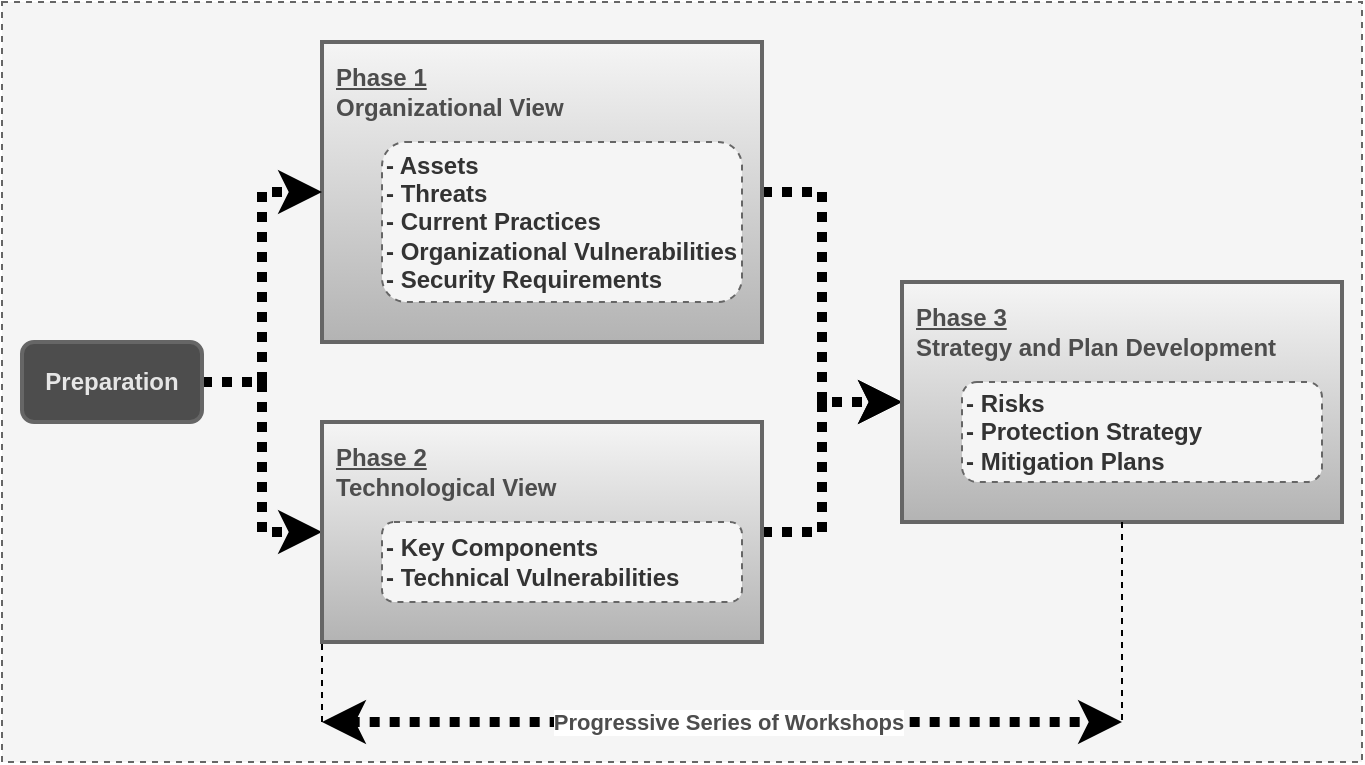 <mxfile version="20.2.3" type="device" pages="2"><diagram id="HIpmNiyCVL2CLUTr3ppf" name="Page-1"><mxGraphModel dx="715" dy="565" grid="1" gridSize="10" guides="1" tooltips="1" connect="1" arrows="1" fold="1" page="1" pageScale="1" pageWidth="850" pageHeight="1100" math="0" shadow="0"><root><mxCell id="0"/><mxCell id="1" parent="0"/><mxCell id="91ESgQAPSv1WnsqngVbb-24" value="" style="rounded=0;whiteSpace=wrap;html=1;dashed=1;strokeWidth=1;fillColor=#f5f5f5;strokeColor=#666666;fontColor=#333333;" vertex="1" parent="1"><mxGeometry x="100" y="100" width="680" height="380" as="geometry"/></mxCell><mxCell id="91ESgQAPSv1WnsqngVbb-16" style="edgeStyle=orthogonalEdgeStyle;rounded=0;orthogonalLoop=1;jettySize=auto;html=1;exitX=1;exitY=0.5;exitDx=0;exitDy=0;entryX=0;entryY=0.5;entryDx=0;entryDy=0;dashed=1;dashPattern=1 1;fontColor=#4D4D4D;strokeWidth=5;" edge="1" parent="1" source="91ESgQAPSv1WnsqngVbb-7" target="91ESgQAPSv1WnsqngVbb-11"><mxGeometry relative="1" as="geometry"><Array as="points"><mxPoint x="510" y="195"/><mxPoint x="510" y="300"/></Array></mxGeometry></mxCell><mxCell id="91ESgQAPSv1WnsqngVbb-7" value="" style="rounded=0;whiteSpace=wrap;html=1;strokeWidth=2;fillColor=#f5f5f5;strokeColor=#666666;gradientColor=#b3b3b3;" vertex="1" parent="1"><mxGeometry x="260" y="120" width="220" height="150" as="geometry"/></mxCell><mxCell id="91ESgQAPSv1WnsqngVbb-14" style="edgeStyle=orthogonalEdgeStyle;rounded=0;orthogonalLoop=1;jettySize=auto;html=1;exitX=1;exitY=0.5;exitDx=0;exitDy=0;entryX=0;entryY=0.5;entryDx=0;entryDy=0;fontColor=#4D4D4D;strokeWidth=5;dashed=1;dashPattern=1 1;" edge="1" parent="1" source="91ESgQAPSv1WnsqngVbb-1" target="91ESgQAPSv1WnsqngVbb-7"><mxGeometry relative="1" as="geometry"/></mxCell><mxCell id="91ESgQAPSv1WnsqngVbb-15" style="edgeStyle=orthogonalEdgeStyle;rounded=0;orthogonalLoop=1;jettySize=auto;html=1;exitX=1;exitY=0.5;exitDx=0;exitDy=0;entryX=0;entryY=0.5;entryDx=0;entryDy=0;dashed=1;dashPattern=1 1;fontColor=#4D4D4D;strokeWidth=5;" edge="1" parent="1" source="91ESgQAPSv1WnsqngVbb-1" target="91ESgQAPSv1WnsqngVbb-8"><mxGeometry relative="1" as="geometry"/></mxCell><mxCell id="91ESgQAPSv1WnsqngVbb-1" value="&lt;b&gt;&lt;font color=&quot;#e6e6e6&quot;&gt;Preparation&lt;/font&gt;&lt;/b&gt;" style="rounded=1;whiteSpace=wrap;html=1;fillColor=#4D4D4D;fontColor=#333333;strokeColor=#666666;strokeWidth=2;" vertex="1" parent="1"><mxGeometry x="110" y="270" width="90" height="40" as="geometry"/></mxCell><mxCell id="91ESgQAPSv1WnsqngVbb-5" value="&lt;b&gt;- Assets&lt;br&gt;- Threats&lt;br&gt;- Current Practices&lt;br&gt;- Organizational Vulnerabilities&lt;br&gt;- Security Requirements&lt;/b&gt;" style="rounded=1;whiteSpace=wrap;html=1;fontColor=#333333;fillColor=#f5f5f5;strokeColor=#666666;strokeWidth=1;align=left;dashed=1;" vertex="1" parent="1"><mxGeometry x="290" y="170" width="180" height="80" as="geometry"/></mxCell><mxCell id="91ESgQAPSv1WnsqngVbb-6" value="&lt;font color=&quot;#4d4d4d&quot;&gt;&lt;b&gt;&lt;u&gt;Phase 1&lt;/u&gt;&lt;br&gt;&lt;div style=&quot;&quot;&gt;&lt;div style=&quot;&quot;&gt;&lt;b&gt;&lt;div style=&quot;display: inline !important;&quot;&gt;&lt;b&gt;Organizational View&lt;/b&gt;&lt;/div&gt;&lt;/b&gt;&lt;/div&gt;&lt;/div&gt;&lt;/b&gt;&lt;/font&gt;" style="text;html=1;strokeColor=none;fillColor=none;align=left;verticalAlign=middle;whiteSpace=wrap;rounded=0;fontColor=#E6E6E6;" vertex="1" parent="1"><mxGeometry x="265" y="130" width="160" height="30" as="geometry"/></mxCell><mxCell id="91ESgQAPSv1WnsqngVbb-17" style="edgeStyle=orthogonalEdgeStyle;rounded=0;orthogonalLoop=1;jettySize=auto;html=1;exitX=1;exitY=0.5;exitDx=0;exitDy=0;dashed=1;dashPattern=1 1;fontColor=#4D4D4D;strokeWidth=5;" edge="1" parent="1" source="91ESgQAPSv1WnsqngVbb-8"><mxGeometry relative="1" as="geometry"><mxPoint x="550" y="300" as="targetPoint"/><Array as="points"><mxPoint x="510" y="365"/><mxPoint x="510" y="300"/></Array></mxGeometry></mxCell><mxCell id="91ESgQAPSv1WnsqngVbb-8" value="" style="rounded=0;whiteSpace=wrap;html=1;strokeWidth=2;fillColor=#f5f5f5;strokeColor=#666666;gradientColor=#b3b3b3;" vertex="1" parent="1"><mxGeometry x="260" y="310" width="220" height="110" as="geometry"/></mxCell><mxCell id="91ESgQAPSv1WnsqngVbb-9" value="&lt;b&gt;- Key Components&lt;br&gt;- Technical Vulnerabilities&lt;/b&gt;" style="rounded=1;whiteSpace=wrap;html=1;fontColor=#333333;fillColor=#f5f5f5;strokeColor=#666666;strokeWidth=1;align=left;dashed=1;" vertex="1" parent="1"><mxGeometry x="290" y="360" width="180" height="40" as="geometry"/></mxCell><mxCell id="91ESgQAPSv1WnsqngVbb-10" value="&lt;font color=&quot;#4d4d4d&quot;&gt;&lt;b&gt;&lt;u&gt;Phase 2&lt;/u&gt;&lt;br&gt;&lt;div style=&quot;&quot;&gt;&lt;div style=&quot;&quot;&gt;Technological View&lt;/div&gt;&lt;/div&gt;&lt;/b&gt;&lt;/font&gt;" style="text;html=1;strokeColor=none;fillColor=none;align=left;verticalAlign=middle;whiteSpace=wrap;rounded=0;fontColor=#E6E6E6;" vertex="1" parent="1"><mxGeometry x="265" y="320" width="160" height="30" as="geometry"/></mxCell><mxCell id="91ESgQAPSv1WnsqngVbb-11" value="" style="rounded=0;whiteSpace=wrap;html=1;strokeWidth=2;fillColor=#f5f5f5;strokeColor=#666666;gradientColor=#b3b3b3;" vertex="1" parent="1"><mxGeometry x="550" y="240" width="220" height="120" as="geometry"/></mxCell><mxCell id="91ESgQAPSv1WnsqngVbb-12" value="&lt;b&gt;- Risks&lt;br&gt;- Protection Strategy&lt;br&gt;- Mitigation Plans&lt;/b&gt;" style="rounded=1;whiteSpace=wrap;html=1;fontColor=#333333;fillColor=#f5f5f5;strokeColor=#666666;strokeWidth=1;align=left;dashed=1;" vertex="1" parent="1"><mxGeometry x="580" y="290" width="180" height="50" as="geometry"/></mxCell><mxCell id="91ESgQAPSv1WnsqngVbb-13" value="&lt;font color=&quot;#4d4d4d&quot;&gt;&lt;b&gt;&lt;u&gt;Phase 3&lt;/u&gt;&lt;br&gt;&lt;div style=&quot;&quot;&gt;&lt;div style=&quot;&quot;&gt;Strategy and Plan Development&lt;/div&gt;&lt;/div&gt;&lt;/b&gt;&lt;/font&gt;" style="text;html=1;strokeColor=none;fillColor=none;align=left;verticalAlign=middle;whiteSpace=wrap;rounded=0;fontColor=#E6E6E6;" vertex="1" parent="1"><mxGeometry x="555" y="250" width="195" height="30" as="geometry"/></mxCell><mxCell id="91ESgQAPSv1WnsqngVbb-20" value="" style="endArrow=classic;startArrow=classic;html=1;rounded=0;dashed=1;dashPattern=1 1;fontColor=#4D4D4D;strokeWidth=5;" edge="1" parent="1"><mxGeometry width="50" height="50" relative="1" as="geometry"><mxPoint x="260" y="460" as="sourcePoint"/><mxPoint x="660" y="460" as="targetPoint"/></mxGeometry></mxCell><mxCell id="91ESgQAPSv1WnsqngVbb-21" value="&lt;b&gt;Progressive Series of Workshops&lt;/b&gt;" style="edgeLabel;html=1;align=center;verticalAlign=middle;resizable=0;points=[];fontColor=#4D4D4D;" vertex="1" connectable="0" parent="1"><mxGeometry x="462.333" y="460" as="geometry"/></mxCell><mxCell id="91ESgQAPSv1WnsqngVbb-22" value="" style="endArrow=none;dashed=1;html=1;rounded=0;fontColor=#4D4D4D;strokeWidth=1;entryX=0;entryY=1;entryDx=0;entryDy=0;" edge="1" parent="1" target="91ESgQAPSv1WnsqngVbb-8"><mxGeometry width="50" height="50" relative="1" as="geometry"><mxPoint x="260" y="460" as="sourcePoint"/><mxPoint x="220" y="500" as="targetPoint"/></mxGeometry></mxCell><mxCell id="91ESgQAPSv1WnsqngVbb-23" value="" style="endArrow=none;dashed=1;html=1;rounded=0;fontColor=#4D4D4D;strokeWidth=1;exitX=0.5;exitY=1;exitDx=0;exitDy=0;" edge="1" parent="1" source="91ESgQAPSv1WnsqngVbb-11"><mxGeometry width="50" height="50" relative="1" as="geometry"><mxPoint x="630" y="430" as="sourcePoint"/><mxPoint x="660" y="460" as="targetPoint"/></mxGeometry></mxCell></root></mxGraphModel></diagram><diagram id="BoagPnZCwqqwnadGSS0x" name="Page-2"><mxGraphModel dx="715" dy="565" grid="1" gridSize="10" guides="1" tooltips="1" connect="1" arrows="1" fold="1" page="1" pageScale="1" pageWidth="850" pageHeight="1100" math="0" shadow="0"><root><mxCell id="0"/><mxCell id="1" parent="0"/><mxCell id="lRbdgJmKms1uGbrhG3uz-23" value="" style="rounded=0;whiteSpace=wrap;html=1;fontColor=#333333;strokeWidth=0;fillColor=#f5f5f5;strokeColor=#666666;" vertex="1" parent="1"><mxGeometry x="200" y="120" width="490" height="420" as="geometry"/></mxCell><mxCell id="lRbdgJmKms1uGbrhG3uz-10" style="edgeStyle=orthogonalEdgeStyle;rounded=0;orthogonalLoop=1;jettySize=auto;html=1;exitX=1;exitY=0.5;exitDx=0;exitDy=0;entryX=0;entryY=0.5;entryDx=0;entryDy=0;fontColor=#4D4D4D;strokeWidth=2;" edge="1" parent="1" source="lRbdgJmKms1uGbrhG3uz-1" target="lRbdgJmKms1uGbrhG3uz-2"><mxGeometry relative="1" as="geometry"/></mxCell><mxCell id="lRbdgJmKms1uGbrhG3uz-1" value="&lt;b&gt;&lt;u&gt;Step 1&lt;/u&gt;&lt;br&gt;Establish Risk Measurement Criteria&lt;/b&gt;" style="rounded=1;whiteSpace=wrap;html=1;fontColor=#333333;strokeWidth=2;fillColor=#E6E6E6;strokeColor=#666666;" vertex="1" parent="1"><mxGeometry x="210" y="200" width="90" height="90" as="geometry"/></mxCell><mxCell id="lRbdgJmKms1uGbrhG3uz-11" style="edgeStyle=orthogonalEdgeStyle;rounded=0;orthogonalLoop=1;jettySize=auto;html=1;exitX=0.5;exitY=1;exitDx=0;exitDy=0;entryX=0.5;entryY=0;entryDx=0;entryDy=0;fontColor=#4D4D4D;strokeWidth=2;" edge="1" parent="1" source="lRbdgJmKms1uGbrhG3uz-2" target="lRbdgJmKms1uGbrhG3uz-3"><mxGeometry relative="1" as="geometry"/></mxCell><mxCell id="lRbdgJmKms1uGbrhG3uz-2" value="&lt;b&gt;&lt;u&gt;Step 2&lt;/u&gt;&lt;br&gt;Develop Information Asset Profile&lt;/b&gt;" style="rounded=1;whiteSpace=wrap;html=1;fontColor=#333333;strokeWidth=2;fillColor=#E6E6E6;strokeColor=#666666;" vertex="1" parent="1"><mxGeometry x="335" y="200" width="90" height="90" as="geometry"/></mxCell><mxCell id="lRbdgJmKms1uGbrhG3uz-9" style="edgeStyle=orthogonalEdgeStyle;rounded=0;orthogonalLoop=1;jettySize=auto;html=1;exitX=1;exitY=0.5;exitDx=0;exitDy=0;entryX=0;entryY=0.5;entryDx=0;entryDy=0;fontColor=#4D4D4D;strokeWidth=2;" edge="1" parent="1" source="lRbdgJmKms1uGbrhG3uz-3" target="lRbdgJmKms1uGbrhG3uz-4"><mxGeometry relative="1" as="geometry"><Array as="points"><mxPoint x="440" y="365"/><mxPoint x="440" y="245"/></Array></mxGeometry></mxCell><mxCell id="lRbdgJmKms1uGbrhG3uz-3" value="&lt;b&gt;&lt;u&gt;Step 3&lt;/u&gt;&lt;br&gt;Identify Information Asset Containers&lt;br&gt;&lt;/b&gt;" style="rounded=1;whiteSpace=wrap;html=1;fontColor=#333333;strokeWidth=2;fillColor=#E6E6E6;strokeColor=#666666;" vertex="1" parent="1"><mxGeometry x="335" y="320" width="90" height="90" as="geometry"/></mxCell><mxCell id="lRbdgJmKms1uGbrhG3uz-12" style="edgeStyle=orthogonalEdgeStyle;rounded=0;orthogonalLoop=1;jettySize=auto;html=1;exitX=0.5;exitY=1;exitDx=0;exitDy=0;entryX=0.5;entryY=0;entryDx=0;entryDy=0;fontColor=#4D4D4D;strokeWidth=2;" edge="1" parent="1" source="lRbdgJmKms1uGbrhG3uz-4" target="lRbdgJmKms1uGbrhG3uz-5"><mxGeometry relative="1" as="geometry"/></mxCell><mxCell id="lRbdgJmKms1uGbrhG3uz-4" value="&lt;b&gt;&lt;u&gt;Step 4&lt;/u&gt;&lt;br&gt;Identify Areas&lt;br&gt;of Concern&lt;/b&gt;" style="rounded=1;whiteSpace=wrap;html=1;fontColor=#333333;strokeWidth=2;fillColor=#E6E6E6;strokeColor=#666666;" vertex="1" parent="1"><mxGeometry x="460" y="200" width="90" height="90" as="geometry"/></mxCell><mxCell id="lRbdgJmKms1uGbrhG3uz-13" style="edgeStyle=orthogonalEdgeStyle;rounded=0;orthogonalLoop=1;jettySize=auto;html=1;exitX=1;exitY=0.5;exitDx=0;exitDy=0;entryX=0;entryY=0.5;entryDx=0;entryDy=0;fontColor=#4D4D4D;strokeWidth=2;" edge="1" parent="1" source="lRbdgJmKms1uGbrhG3uz-5" target="lRbdgJmKms1uGbrhG3uz-6"><mxGeometry relative="1" as="geometry"><mxPoint x="555" y="365" as="sourcePoint"/><mxPoint x="585" y="245" as="targetPoint"/><Array as="points"><mxPoint x="565" y="365"/><mxPoint x="565" y="245"/></Array></mxGeometry></mxCell><mxCell id="lRbdgJmKms1uGbrhG3uz-5" value="&lt;b&gt;&lt;u&gt;Step 5&lt;br&gt;&lt;/u&gt;Identify&lt;br&gt;Threat Scenarios&lt;/b&gt;" style="rounded=1;whiteSpace=wrap;html=1;fontColor=#333333;strokeWidth=2;fillColor=#E6E6E6;strokeColor=#666666;" vertex="1" parent="1"><mxGeometry x="460" y="320" width="90" height="90" as="geometry"/></mxCell><mxCell id="lRbdgJmKms1uGbrhG3uz-16" style="edgeStyle=orthogonalEdgeStyle;rounded=0;orthogonalLoop=1;jettySize=auto;html=1;exitX=0.5;exitY=1;exitDx=0;exitDy=0;entryX=0.5;entryY=0;entryDx=0;entryDy=0;fontColor=#4D4D4D;strokeWidth=2;" edge="1" parent="1" source="lRbdgJmKms1uGbrhG3uz-6" target="lRbdgJmKms1uGbrhG3uz-7"><mxGeometry relative="1" as="geometry"/></mxCell><mxCell id="lRbdgJmKms1uGbrhG3uz-6" value="&lt;b&gt;&lt;u&gt;Step 6&lt;br&gt;&lt;/u&gt;Identify&lt;br&gt;Risks&lt;/b&gt;" style="rounded=1;whiteSpace=wrap;html=1;fontColor=#333333;strokeWidth=2;fillColor=#E6E6E6;strokeColor=#666666;" vertex="1" parent="1"><mxGeometry x="580" y="200" width="90" height="90" as="geometry"/></mxCell><mxCell id="lRbdgJmKms1uGbrhG3uz-17" style="edgeStyle=orthogonalEdgeStyle;rounded=0;orthogonalLoop=1;jettySize=auto;html=1;exitX=0.5;exitY=1;exitDx=0;exitDy=0;entryX=0.5;entryY=0;entryDx=0;entryDy=0;fontColor=#4D4D4D;strokeWidth=2;" edge="1" parent="1" source="lRbdgJmKms1uGbrhG3uz-7" target="lRbdgJmKms1uGbrhG3uz-8"><mxGeometry relative="1" as="geometry"/></mxCell><mxCell id="lRbdgJmKms1uGbrhG3uz-7" value="&lt;b&gt;&lt;u&gt;Step 7&lt;br&gt;&lt;/u&gt;Analyze&lt;br&gt;Risks&lt;/b&gt;" style="rounded=1;whiteSpace=wrap;html=1;fontColor=#333333;strokeWidth=2;fillColor=#E6E6E6;strokeColor=#666666;" vertex="1" parent="1"><mxGeometry x="580" y="320" width="90" height="90" as="geometry"/></mxCell><mxCell id="lRbdgJmKms1uGbrhG3uz-8" value="&lt;b&gt;&lt;u&gt;Step 8&lt;br&gt;&lt;/u&gt;Select Mitigation&lt;br&gt;Approach&lt;/b&gt;" style="rounded=1;whiteSpace=wrap;html=1;fontColor=#333333;strokeWidth=2;fillColor=#E6E6E6;strokeColor=#666666;" vertex="1" parent="1"><mxGeometry x="580" y="440" width="90" height="90" as="geometry"/></mxCell><mxCell id="lRbdgJmKms1uGbrhG3uz-19" value="&lt;b&gt;IDENTIFY AND&lt;br&gt;MITIGATE RISKS&lt;/b&gt;" style="text;html=1;strokeColor=none;fillColor=none;align=center;verticalAlign=middle;whiteSpace=wrap;rounded=0;fontColor=#4D4D4D;" vertex="1" parent="1"><mxGeometry x="585" y="130" width="80" height="60" as="geometry"/></mxCell><mxCell id="lRbdgJmKms1uGbrhG3uz-20" value="&lt;b&gt;IDENTIFY THREATS&lt;/b&gt;" style="text;html=1;strokeColor=none;fillColor=none;align=center;verticalAlign=middle;whiteSpace=wrap;rounded=0;fontColor=#4D4D4D;" vertex="1" parent="1"><mxGeometry x="465" y="130" width="80" height="60" as="geometry"/></mxCell><mxCell id="lRbdgJmKms1uGbrhG3uz-21" value="&lt;b&gt;PROFILE ASSETS&lt;/b&gt;" style="text;html=1;strokeColor=none;fillColor=none;align=center;verticalAlign=middle;whiteSpace=wrap;rounded=0;fontColor=#4D4D4D;" vertex="1" parent="1"><mxGeometry x="340" y="130" width="80" height="60" as="geometry"/></mxCell><mxCell id="lRbdgJmKms1uGbrhG3uz-22" value="&lt;b&gt;ESTABLISH DRIVERS&lt;/b&gt;" style="text;html=1;strokeColor=none;fillColor=none;align=center;verticalAlign=middle;whiteSpace=wrap;rounded=0;fontColor=#4D4D4D;" vertex="1" parent="1"><mxGeometry x="215" y="130" width="80" height="60" as="geometry"/></mxCell></root></mxGraphModel></diagram></mxfile>